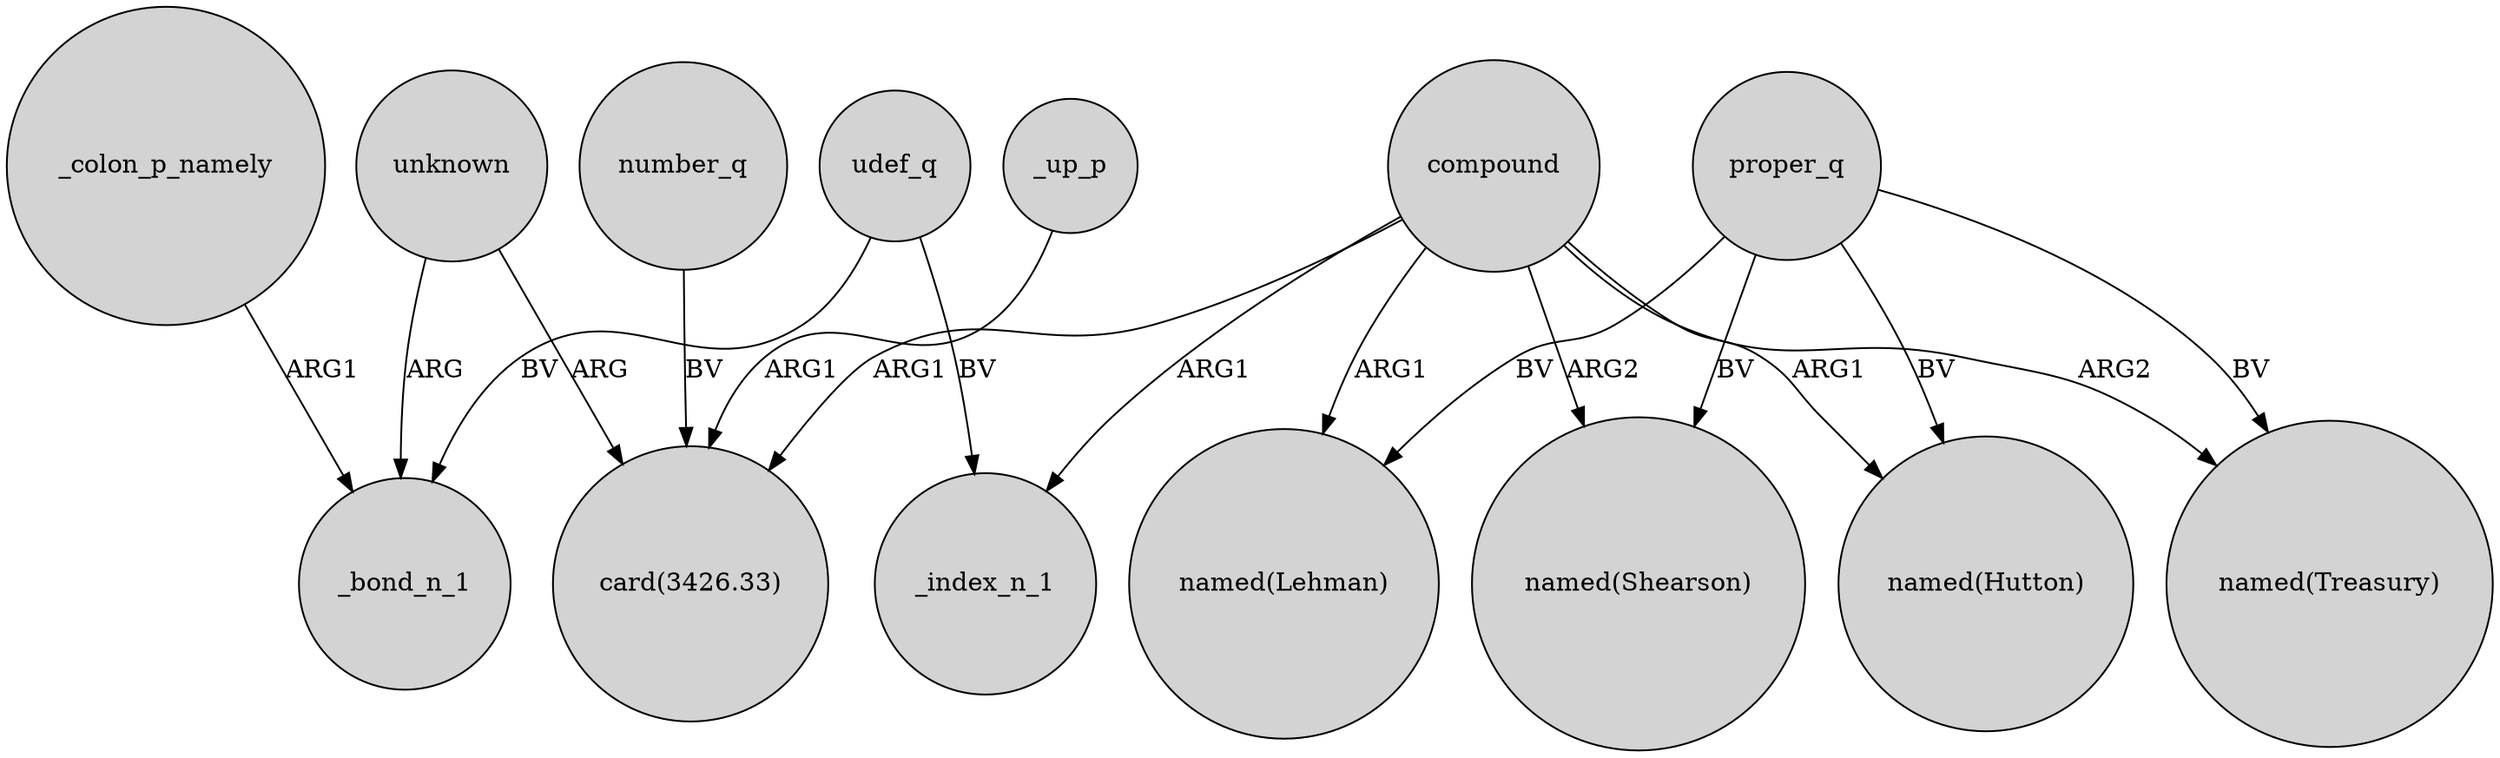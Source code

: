 digraph {
	node [shape=circle style=filled]
	udef_q -> _bond_n_1 [label=BV]
	compound -> "named(Treasury)" [label=ARG2]
	compound -> "named(Shearson)" [label=ARG2]
	number_q -> "card(3426.33)" [label=BV]
	compound -> "card(3426.33)" [label=ARG1]
	udef_q -> _index_n_1 [label=BV]
	proper_q -> "named(Shearson)" [label=BV]
	unknown -> "card(3426.33)" [label=ARG]
	compound -> "named(Lehman)" [label=ARG1]
	unknown -> _bond_n_1 [label=ARG]
	_colon_p_namely -> _bond_n_1 [label=ARG1]
	_up_p -> "card(3426.33)" [label=ARG1]
	compound -> "named(Hutton)" [label=ARG1]
	proper_q -> "named(Lehman)" [label=BV]
	proper_q -> "named(Hutton)" [label=BV]
	proper_q -> "named(Treasury)" [label=BV]
	compound -> _index_n_1 [label=ARG1]
}
